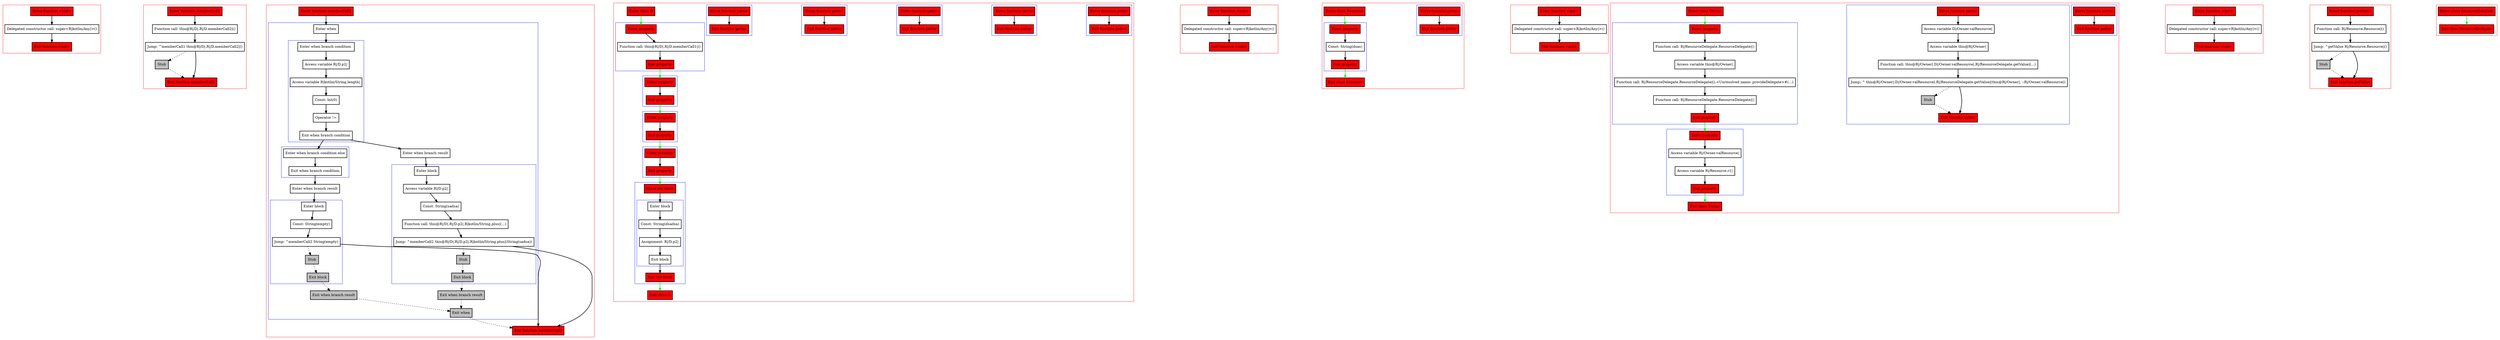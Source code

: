 digraph propertyInit_kt {
    graph [nodesep=3]
    node [shape=box penwidth=2]
    edge [penwidth=2]

    subgraph cluster_0 {
        color=red
        0 [label="Enter function <init>" style="filled" fillcolor=red];
        2 [label="Delegated constructor call: super<R|kotlin/Any|>()"];
        1 [label="Exit function <init>" style="filled" fillcolor=red];
    }
    0 -> {2};
    2 -> {1};

    subgraph cluster_1 {
        color=red
        28 [label="Enter function memberCall1" style="filled" fillcolor=red];
        30 [label="Function call: this@R|/D|.R|/D.memberCall2|()"];
        31 [label="Jump: ^memberCall1 this@R|/D|.R|/D.memberCall2|()"];
        32 [label="Stub" style="filled" fillcolor=gray];
        29 [label="Exit function memberCall1" style="filled" fillcolor=red];
    }
    28 -> {30};
    30 -> {31};
    31 -> {29};
    31 -> {32} [style=dotted];
    32 -> {29} [style=dotted];

    subgraph cluster_2 {
        color=red
        33 [label="Enter function memberCall2" style="filled" fillcolor=red];
        subgraph cluster_3 {
            color=blue
            35 [label="Enter when"];
            subgraph cluster_4 {
                color=blue
                37 [label="Enter when branch condition "];
                38 [label="Access variable R|/D.p2|"];
                39 [label="Access variable R|kotlin/String.length|"];
                40 [label="Const: Int(0)"];
                41 [label="Operator !="];
                42 [label="Exit when branch condition"];
            }
            subgraph cluster_5 {
                color=blue
                52 [label="Enter when branch condition else"];
                53 [label="Exit when branch condition"];
            }
            54 [label="Enter when branch result"];
            subgraph cluster_6 {
                color=blue
                55 [label="Enter block"];
                56 [label="Const: String(empty)"];
                57 [label="Jump: ^memberCall2 String(empty)"];
                58 [label="Stub" style="filled" fillcolor=gray];
                59 [label="Exit block" style="filled" fillcolor=gray];
            }
            60 [label="Exit when branch result" style="filled" fillcolor=gray];
            43 [label="Enter when branch result"];
            subgraph cluster_7 {
                color=blue
                44 [label="Enter block"];
                45 [label="Access variable R|/D.p2|"];
                46 [label="Const: String(sadsa)"];
                47 [label="Function call: this@R|/D|.R|/D.p2|.R|kotlin/String.plus|(...)"];
                48 [label="Jump: ^memberCall2 this@R|/D|.R|/D.p2|.R|kotlin/String.plus|(String(sadsa))"];
                49 [label="Stub" style="filled" fillcolor=gray];
                50 [label="Exit block" style="filled" fillcolor=gray];
            }
            51 [label="Exit when branch result" style="filled" fillcolor=gray];
            36 [label="Exit when" style="filled" fillcolor=gray];
        }
        34 [label="Exit function memberCall2" style="filled" fillcolor=red];
    }
    33 -> {35};
    35 -> {37};
    36 -> {34} [style=dotted];
    37 -> {38};
    38 -> {39};
    39 -> {40};
    40 -> {41};
    41 -> {42};
    42 -> {43 52};
    43 -> {44};
    44 -> {45};
    45 -> {46};
    46 -> {47};
    47 -> {48};
    48 -> {34};
    48 -> {49} [style=dotted];
    49 -> {50} [style=dotted];
    50 -> {51} [style=dotted];
    51 -> {36} [style=dotted];
    52 -> {53};
    53 -> {54};
    54 -> {55};
    55 -> {56};
    56 -> {57};
    57 -> {34};
    57 -> {58} [style=dotted];
    58 -> {59} [style=dotted];
    59 -> {60} [style=dotted];
    60 -> {36} [style=dotted];

    subgraph cluster_8 {
        color=red
        61 [label="Enter class D" style="filled" fillcolor=red];
        subgraph cluster_9 {
            color=blue
            18 [label="Enter function getter" style="filled" fillcolor=red];
            19 [label="Exit function getter" style="filled" fillcolor=red];
        }
        subgraph cluster_10 {
            color=blue
            14 [label="Enter function setter" style="filled" fillcolor=red];
            15 [label="Exit function setter" style="filled" fillcolor=red];
        }
        subgraph cluster_11 {
            color=blue
            12 [label="Enter function getter" style="filled" fillcolor=red];
            13 [label="Exit function getter" style="filled" fillcolor=red];
        }
        subgraph cluster_12 {
            color=blue
            8 [label="Enter function getter" style="filled" fillcolor=red];
            9 [label="Exit function getter" style="filled" fillcolor=red];
        }
        subgraph cluster_13 {
            color=blue
            3 [label="Enter function getter" style="filled" fillcolor=red];
            4 [label="Exit function getter" style="filled" fillcolor=red];
        }
        subgraph cluster_14 {
            color=blue
            5 [label="Enter property" style="filled" fillcolor=red];
            7 [label="Function call: this@R|/D|.R|/D.memberCall1|()"];
            6 [label="Exit property" style="filled" fillcolor=red];
        }
        subgraph cluster_15 {
            color=blue
            10 [label="Enter property" style="filled" fillcolor=red];
            11 [label="Exit property" style="filled" fillcolor=red];
        }
        subgraph cluster_16 {
            color=blue
            16 [label="Enter property" style="filled" fillcolor=red];
            17 [label="Exit property" style="filled" fillcolor=red];
        }
        subgraph cluster_17 {
            color=blue
            20 [label="Enter property" style="filled" fillcolor=red];
            21 [label="Exit property" style="filled" fillcolor=red];
        }
        subgraph cluster_18 {
            color=blue
            22 [label="Enter init block" style="filled" fillcolor=red];
            subgraph cluster_19 {
                color=blue
                24 [label="Enter block"];
                25 [label="Const: String(dsadsa)"];
                26 [label="Assignment: R|/D.p2|"];
                27 [label="Exit block"];
            }
            23 [label="Exit init block" style="filled" fillcolor=red];
        }
        62 [label="Exit class D" style="filled" fillcolor=red];
    }
    61 -> {5} [color=green];
    5 -> {7};
    6 -> {10} [color=green];
    7 -> {6};
    3 -> {4};
    10 -> {11};
    11 -> {16} [color=green];
    8 -> {9};
    16 -> {17};
    17 -> {20} [color=green];
    12 -> {13};
    14 -> {15};
    20 -> {21};
    21 -> {22} [color=green];
    18 -> {19};
    22 -> {24};
    23 -> {62} [color=green];
    24 -> {25};
    25 -> {26};
    26 -> {27};
    27 -> {23};

    subgraph cluster_20 {
        color=red
        63 [label="Enter function <init>" style="filled" fillcolor=red];
        65 [label="Delegated constructor call: super<R|kotlin/Any|>()"];
        64 [label="Exit function <init>" style="filled" fillcolor=red];
    }
    63 -> {65};
    65 -> {64};

    subgraph cluster_21 {
        color=red
        71 [label="Enter class Resource" style="filled" fillcolor=red];
        subgraph cluster_22 {
            color=blue
            66 [label="Enter function getter" style="filled" fillcolor=red];
            67 [label="Exit function getter" style="filled" fillcolor=red];
        }
        subgraph cluster_23 {
            color=blue
            68 [label="Enter property" style="filled" fillcolor=red];
            70 [label="Const: String(dsas)"];
            69 [label="Exit property" style="filled" fillcolor=red];
        }
        72 [label="Exit class Resource" style="filled" fillcolor=red];
    }
    71 -> {68} [color=green];
    68 -> {70};
    69 -> {72} [color=green];
    70 -> {69};
    66 -> {67};

    subgraph cluster_24 {
        color=red
        73 [label="Enter function <init>" style="filled" fillcolor=red];
        75 [label="Delegated constructor call: super<R|kotlin/Any|>()"];
        74 [label="Exit function <init>" style="filled" fillcolor=red];
    }
    73 -> {75};
    75 -> {74};

    subgraph cluster_25 {
        color=red
        95 [label="Enter class Owner" style="filled" fillcolor=red];
        subgraph cluster_26 {
            color=blue
            89 [label="Enter function getter" style="filled" fillcolor=red];
            90 [label="Exit function getter" style="filled" fillcolor=red];
        }
        subgraph cluster_27 {
            color=blue
            76 [label="Enter function getter" style="filled" fillcolor=red];
            78 [label="Access variable D|/Owner.valResource|"];
            79 [label="Access variable this@R|/Owner|"];
            80 [label="Function call: this@R|/Owner|.D|/Owner.valResource|.R|/ResourceDelegate.getValue|(...)"];
            81 [label="Jump: ^ this@R|/Owner|.D|/Owner.valResource|.R|/ResourceDelegate.getValue|(this@R|/Owner|, ::R|/Owner.valResource|)"];
            82 [label="Stub" style="filled" fillcolor=gray];
            77 [label="Exit function getter" style="filled" fillcolor=red];
        }
        subgraph cluster_28 {
            color=blue
            83 [label="Enter property" style="filled" fillcolor=red];
            85 [label="Function call: R|/ResourceDelegate.ResourceDelegate|()"];
            86 [label="Access variable this@R|/Owner|"];
            87 [label="Function call: R|/ResourceDelegate.ResourceDelegate|().<Unresolved name: provideDelegate>#(...)"];
            88 [label="Function call: R|/ResourceDelegate.ResourceDelegate|()"];
            84 [label="Exit property" style="filled" fillcolor=red];
        }
        subgraph cluster_29 {
            color=blue
            91 [label="Enter property" style="filled" fillcolor=red];
            93 [label="Access variable R|/Owner.valResource|"];
            94 [label="Access variable R|/Resource.r1|"];
            92 [label="Exit property" style="filled" fillcolor=red];
        }
        96 [label="Exit class Owner" style="filled" fillcolor=red];
    }
    95 -> {83} [color=green];
    83 -> {85};
    84 -> {91} [color=green];
    85 -> {86};
    86 -> {87};
    87 -> {88};
    88 -> {84};
    76 -> {78};
    78 -> {79};
    79 -> {80};
    80 -> {81};
    81 -> {77};
    81 -> {82} [style=dotted];
    82 -> {77} [style=dotted];
    91 -> {93};
    92 -> {96} [color=green];
    93 -> {94};
    94 -> {92};
    89 -> {90};

    subgraph cluster_30 {
        color=red
        97 [label="Enter function <init>" style="filled" fillcolor=red];
        99 [label="Delegated constructor call: super<R|kotlin/Any|>()"];
        98 [label="Exit function <init>" style="filled" fillcolor=red];
    }
    97 -> {99};
    99 -> {98};

    subgraph cluster_31 {
        color=red
        100 [label="Enter function getValue" style="filled" fillcolor=red];
        102 [label="Function call: R|/Resource.Resource|()"];
        103 [label="Jump: ^getValue R|/Resource.Resource|()"];
        104 [label="Stub" style="filled" fillcolor=gray];
        101 [label="Exit function getValue" style="filled" fillcolor=red];
    }
    100 -> {102};
    102 -> {103};
    103 -> {101};
    103 -> {104} [style=dotted];
    104 -> {101} [style=dotted];

    subgraph cluster_32 {
        color=red
        105 [label="Enter class ResourceDelegate" style="filled" fillcolor=red];
        106 [label="Exit class ResourceDelegate" style="filled" fillcolor=red];
    }
    105 -> {106} [color=green];

}
